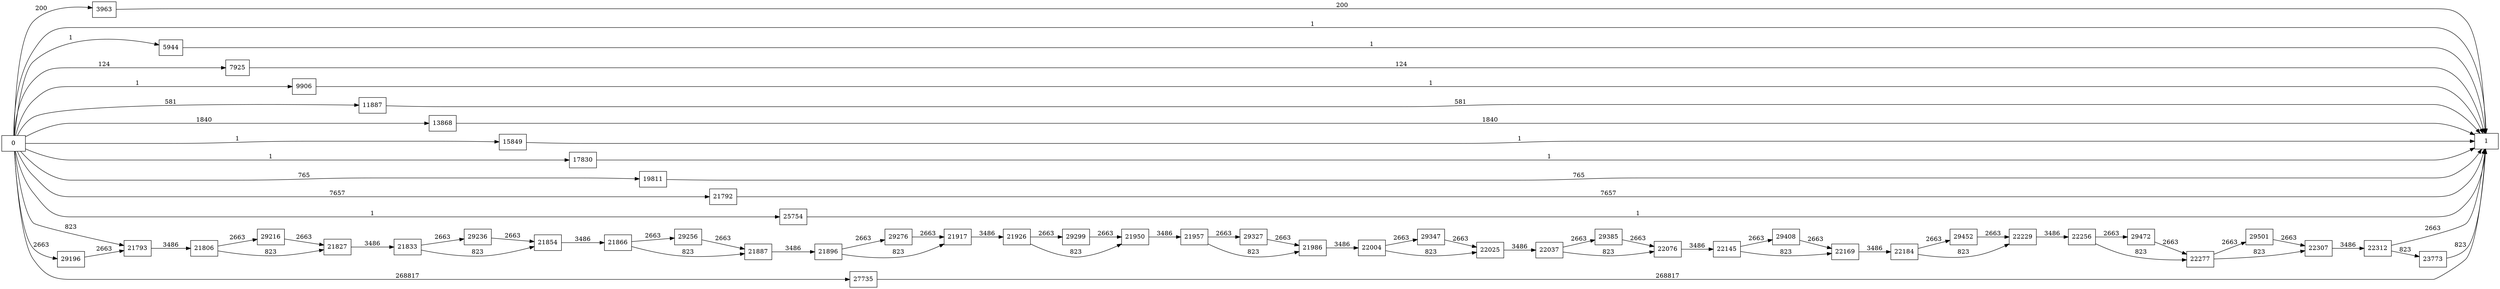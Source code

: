 digraph {
	graph [rankdir=LR]
	node [shape=rectangle]
	3963 -> 1 [label=200]
	5944 -> 1 [label=1]
	7925 -> 1 [label=124]
	9906 -> 1 [label=1]
	11887 -> 1 [label=581]
	13868 -> 1 [label=1840]
	15849 -> 1 [label=1]
	17830 -> 1 [label=1]
	19811 -> 1 [label=765]
	21792 -> 1 [label=7657]
	21793 -> 21806 [label=3486]
	21806 -> 21827 [label=823]
	21806 -> 29216 [label=2663]
	21827 -> 21833 [label=3486]
	21833 -> 21854 [label=823]
	21833 -> 29236 [label=2663]
	21854 -> 21866 [label=3486]
	21866 -> 21887 [label=823]
	21866 -> 29256 [label=2663]
	21887 -> 21896 [label=3486]
	21896 -> 21917 [label=823]
	21896 -> 29276 [label=2663]
	21917 -> 21926 [label=3486]
	21926 -> 21950 [label=823]
	21926 -> 29299 [label=2663]
	21950 -> 21957 [label=3486]
	21957 -> 21986 [label=823]
	21957 -> 29327 [label=2663]
	21986 -> 22004 [label=3486]
	22004 -> 22025 [label=823]
	22004 -> 29347 [label=2663]
	22025 -> 22037 [label=3486]
	22037 -> 22076 [label=823]
	22037 -> 29385 [label=2663]
	22076 -> 22145 [label=3486]
	22145 -> 22169 [label=823]
	22145 -> 29408 [label=2663]
	22169 -> 22184 [label=3486]
	22184 -> 22229 [label=823]
	22184 -> 29452 [label=2663]
	22229 -> 22256 [label=3486]
	22256 -> 22277 [label=823]
	22256 -> 29472 [label=2663]
	22277 -> 22307 [label=823]
	22277 -> 29501 [label=2663]
	22307 -> 22312 [label=3486]
	22312 -> 1 [label=2663]
	22312 -> 23773 [label=823]
	23773 -> 1 [label=823]
	25754 -> 1 [label=1]
	27735 -> 1 [label=268817]
	29196 -> 21793 [label=2663]
	29216 -> 21827 [label=2663]
	29236 -> 21854 [label=2663]
	29256 -> 21887 [label=2663]
	29276 -> 21917 [label=2663]
	29299 -> 21950 [label=2663]
	29327 -> 21986 [label=2663]
	29347 -> 22025 [label=2663]
	29385 -> 22076 [label=2663]
	29408 -> 22169 [label=2663]
	29452 -> 22229 [label=2663]
	29472 -> 22277 [label=2663]
	29501 -> 22307 [label=2663]
	0 -> 21793 [label=823]
	0 -> 1 [label=1]
	0 -> 3963 [label=200]
	0 -> 5944 [label=1]
	0 -> 7925 [label=124]
	0 -> 9906 [label=1]
	0 -> 11887 [label=581]
	0 -> 13868 [label=1840]
	0 -> 15849 [label=1]
	0 -> 17830 [label=1]
	0 -> 19811 [label=765]
	0 -> 21792 [label=7657]
	0 -> 25754 [label=1]
	0 -> 27735 [label=268817]
	0 -> 29196 [label=2663]
}

